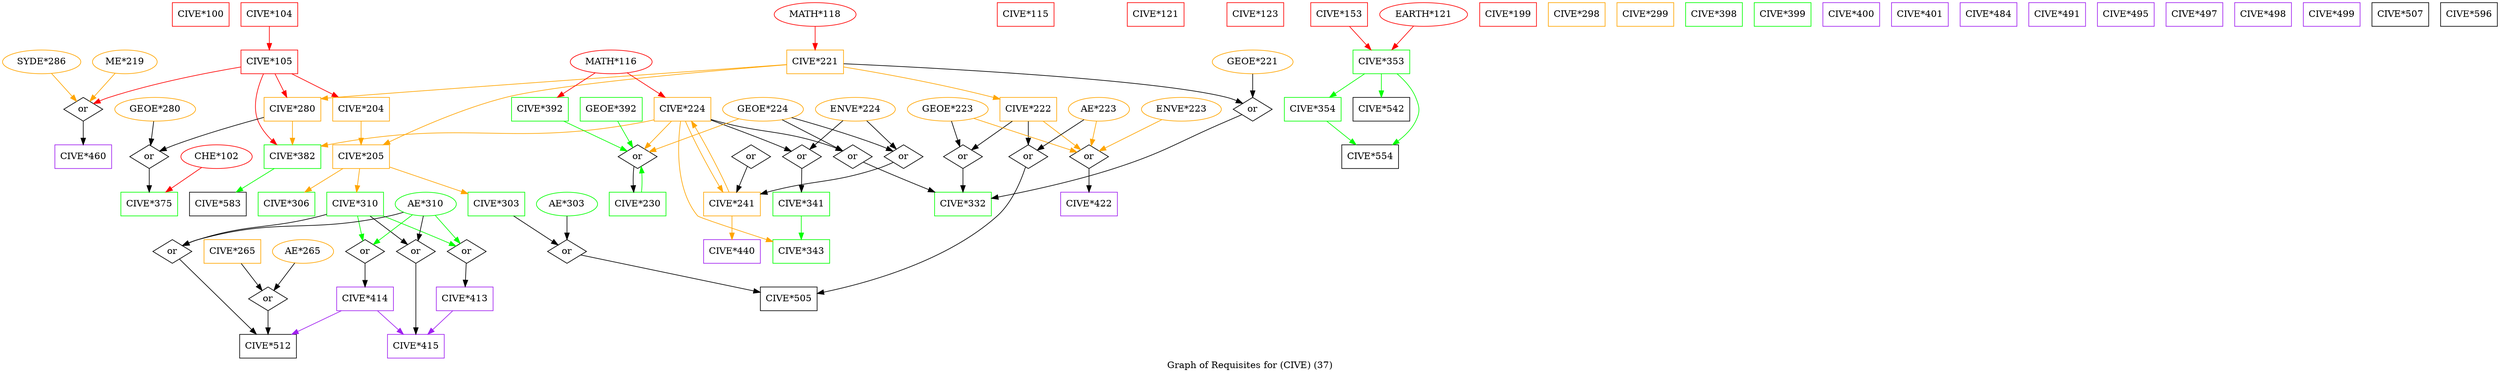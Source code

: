 strict digraph "" {
	graph [bb="0,0,3571.1,563",
		label="Graph of Requisites for (CIVE) (37)",
		lheight=0.21,
		lp="1785.5,11.5",
		lwidth=3.49
	];
	node [label="\N"];
	"CIVE*100"	[color=red,
		height=0.5,
		pos="384.09,545",
		shape=box,
		width=1.1944];
	"CIVE*104"	[color=red,
		height=0.5,
		pos="965.09,545",
		shape=box,
		width=1.1944];
	"CIVE*105"	[color=red,
		height=0.5,
		pos="965.09,473",
		shape=box,
		width=1.1944];
	"CIVE*104" -> "CIVE*105"	[color=red,
		pos="e,965.09,491.1 965.09,526.7 965.09,518.98 965.09,509.71 965.09,501.11"];
	"CIVE*204"	[color=orange,
		height=0.5,
		pos="686.09,401",
		shape=box,
		width=1.1944];
	"CIVE*105" -> "CIVE*204"	[color=red,
		pos="e,729.14,416.39 921.72,463.04 877.88,453.73 808.05,438.19 738.89,419.11"];
	"CIVE*280"	[color=orange,
		height=0.5,
		pos="930.09,401",
		shape=box,
		width=1.1944];
	"CIVE*105" -> "CIVE*280"	[color=red,
		pos="e,938.65,419.1 956.44,454.7 952.46,446.73 947.64,437.1 943.23,428.26"];
	"CIVE*382"	[color=green,
		height=0.5,
		pos="1024.1,329",
		shape=box,
		width=1.1944];
	"CIVE*105" -> "CIVE*382"	[color=red,
		pos="e,1017,347.19 972.21,454.87 982.36,430.46 1001.1,385.43 1013,356.64"];
	or139	[height=0.5,
		label=or,
		pos="1657.1,401",
		shape=diamond,
		width=0.81703];
	"CIVE*105" -> or139	[color=red,
		pos="e,1642.4,410 1008.3,470.41 1134.8,465.45 1502.8,448.79 1619.1,419 1623.7,417.82 1628.5,416.12 1633,414.24"];
	"CIVE*205"	[color=orange,
		height=0.5,
		pos="686.09,329",
		shape=box,
		width=1.1944];
	"CIVE*204" -> "CIVE*205"	[color=orange,
		pos="e,686.09,347.1 686.09,382.7 686.09,374.98 686.09,365.71 686.09,357.11"];
	"CIVE*280" -> "CIVE*382"	[color=orange,
		pos="e,1001.1,347.1 953.33,382.7 965.28,373.8 980.02,362.82 992.94,353.2"];
	"orCIVE*3750"	[height=0.5,
		label=or,
		pos="808.09,329",
		shape=diamond,
		width=0.81703];
	"CIVE*280" -> "orCIVE*3750"	[pos="e,822.52,338.28 900.25,382.88 879.03,370.7 850.94,354.58 831.37,343.36"];
	"CIVE*583"	[height=0.5,
		pos="1123.1,257",
		shape=box,
		width=1.1944];
	"CIVE*382" -> "CIVE*583"	[color=green,
		pos="e,1098.8,275.19 1048.3,310.88 1061,301.89 1076.8,290.76 1090.5,281.03"];
	"CIVE*460"	[color=purple,
		height=0.5,
		pos="1657.1,329",
		shape=box,
		width=1.1944];
	or139 -> "CIVE*460"	[pos="e,1657.1,347.1 1657.1,382.7 1657.1,374.98 1657.1,365.71 1657.1,357.11"];
	"CIVE*303"	[color=green,
		height=0.5,
		pos="487.09,257",
		shape=box,
		width=1.1944];
	"CIVE*205" -> "CIVE*303"	[color=orange,
		pos="e,530.19,273.16 642.91,312.81 612.66,302.17 572.06,287.89 539.88,276.57"];
	"CIVE*306"	[color=green,
		height=0.5,
		pos="701.09,257",
		shape=box,
		width=1.1944];
	"CIVE*205" -> "CIVE*306"	[color=orange,
		pos="e,697.43,275.1 689.8,310.7 691.46,302.98 693.44,293.71 695.28,285.11"];
	"CIVE*310"	[color=green,
		height=0.5,
		pos="805.09,257",
		shape=box,
		width=1.1944];
	"CIVE*205" -> "CIVE*310"	[color=orange,
		pos="e,775.87,275.19 715.21,310.88 730.76,301.72 750.11,290.34 766.87,280.48"];
	"CIVE*375"	[color=green,
		height=0.5,
		pos="909.09,257",
		shape=box,
		width=1.1944];
	"orCIVE*3750" -> "CIVE*375"	[pos="e,884.25,275.22 821.3,318.85 835.12,309.27 857.35,293.86 875.99,280.95"];
	"CIVE*115"	[color=red,
		height=0.5,
		pos="1149.1,545",
		shape=box,
		width=1.1944];
	"CIVE*121"	[color=red,
		height=0.5,
		pos="1457.1,545",
		shape=box,
		width=1.1944];
	"CIVE*123"	[color=red,
		height=0.5,
		pos="1663.1,545",
		shape=box,
		width=1.1944];
	"CIVE*153"	[color=red,
		height=0.5,
		pos="1818.1,545",
		shape=box,
		width=1.1944];
	"CIVE*353"	[color=green,
		height=0.5,
		pos="1882.1,473",
		shape=box,
		width=1.1944];
	"CIVE*153" -> "CIVE*353"	[color=red,
		pos="e,1866.5,491.1 1833.9,526.7 1841.7,518.22 1851.1,507.86 1859.6,498.58"];
	"CIVE*354"	[color=green,
		height=0.5,
		pos="1778.1,401",
		shape=box,
		width=1.1944];
	"CIVE*353" -> "CIVE*354"	[color=green,
		pos="e,1803.6,419.19 1856.7,454.88 1843.3,445.89 1826.8,434.76 1812.3,425.03"];
	"CIVE*542"	[height=0.5,
		pos="1882.1,401",
		shape=box,
		width=1.1944];
	"CIVE*353" -> "CIVE*542"	[color=green,
		pos="e,1882.1,419.1 1882.1,454.7 1882.1,446.98 1882.1,437.71 1882.1,429.11"];
	"CIVE*554"	[height=0.5,
		pos="1841.1,329",
		shape=box,
		width=1.1944];
	"CIVE*353" -> "CIVE*554"	[color=green,
		pos="e,1884.4,343.49 1905.8,454.91 1916.6,445.65 1928.3,433.2 1934.1,419 1940.1,404.19 1942.1,396.83 1934.1,383 1925,367.42 1909.5,356.04 \
1893.7,347.91"];
	"CIVE*354" -> "CIVE*554"	[color=green,
		pos="e,1825.7,347.1 1793.7,382.7 1801.3,374.22 1810.6,363.86 1819,354.58"];
	"CIVE*199"	[color=red,
		height=0.5,
		pos="2072.1,545",
		shape=box,
		width=1.1944];
	"orCIVE*5050"	[height=0.5,
		label=or,
		pos="487.09,185",
		shape=diamond,
		width=0.81703];
	"CIVE*303" -> "orCIVE*5050"	[pos="e,487.09,203.1 487.09,238.7 487.09,230.98 487.09,221.71 487.09,213.11"];
	or136	[height=0.5,
		label=or,
		pos="735.09,185",
		shape=diamond,
		width=0.81703];
	"CIVE*310" -> or136	[color=green,
		pos="e,745.89,196.79 787.79,238.7 777.24,228.14 763.77,214.67 753.09,203.99"];
	or137	[height=0.5,
		label=or,
		pos="889.09,185",
		shape=diamond,
		width=0.81703];
	"CIVE*310" -> or137	[color=green,
		pos="e,877.12,195.98 825.86,238.7 839.09,227.67 856.14,213.46 869.2,202.58"];
	"orCIVE*4150"	[height=0.5,
		label=or,
		pos="812.09,185",
		shape=diamond,
		width=0.81703];
	"CIVE*310" -> "orCIVE*4150"	[pos="e,810.48,202.14 806.82,238.7 807.62,230.75 808.58,221.16 809.46,212.34"];
	"orCIVE*5121"	[height=0.5,
		label=or,
		pos="1180.1,185",
		shape=diamond,
		width=0.81703];
	"CIVE*310" -> "orCIVE*5121"	[pos="e,1164.9,193.83 848.33,241.18 851.28,240.38 854.22,239.65 857.09,239 981.23,211.11 1018.4,236.76 1141.1,203 1145.9,201.67 1150.9,\
199.86 1155.7,197.91"];
	"CIVE*505"	[height=0.5,
		pos="400.09,113",
		shape=box,
		width=1.1944];
	"orCIVE*5050" -> "CIVE*505"	[pos="e,421.46,131.19 475,174.27 463.23,164.8 444.89,150.05 429.31,137.51"];
	"CIVE*413"	[color=purple,
		height=0.5,
		pos="738.09,113",
		shape=box,
		width=1.1944];
	or136 -> "CIVE*413"	[pos="e,737.35,131.45 735.81,167.41 736.14,159.71 736.54,150.34 736.91,141.62"];
	"CIVE*414"	[color=purple,
		height=0.5,
		pos="889.09,113",
		shape=box,
		width=1.1944];
	or137 -> "CIVE*414"	[pos="e,889.09,131.1 889.09,166.7 889.09,158.98 889.09,149.71 889.09,141.11"];
	"CIVE*415"	[color=purple,
		height=0.5,
		pos="812.09,41",
		shape=box,
		width=1.1944];
	"orCIVE*4150" -> "CIVE*415"	[pos="e,812.09,59.189 812.09,166.87 812.09,142.67 812.09,98.211 812.09,69.393"];
	"CIVE*512"	[height=0.5,
		pos="1032.1,41",
		shape=box,
		width=1.1944];
	"orCIVE*5121" -> "CIVE*512"	[pos="e,1050.1,59.268 1169,173.33 1145.4,150.76 1090.1,97.689 1057.5,66.357"];
	"CIVE*221"	[color=orange,
		height=0.5,
		pos="507.09,473",
		shape=box,
		width=1.1944];
	"CIVE*221" -> "CIVE*280"	[color=orange,
		pos="e,886.84,416.76 550.11,468.31 617.87,461.96 753.62,447.09 876.86,419.07"];
	"CIVE*221" -> "CIVE*205"	[color=orange,
		pos="e,669.08,347.12 538.38,454.86 555.17,445.15 575.89,432.3 593.09,419 607.08,408.2 639.27,376.78 661.84,354.34"];
	"CIVE*222"	[color=orange,
		height=0.5,
		pos="401.09,401",
		shape=box,
		width=1.1944];
	"CIVE*221" -> "CIVE*222"	[color=orange,
		pos="e,427.12,419.19 481.16,454.88 467.43,445.81 450.39,434.55 435.56,424.76"];
	"orCIVE*3320"	[height=0.5,
		label=or,
		pos="61.095,401",
		shape=diamond,
		width=0.81703];
	"CIVE*221" -> "orCIVE*3320"	[pos="e,76.291,409.81 463.83,470.35 388.6,466.62 229.36,454.82 100.09,419 95.277,417.67 90.28,415.85 85.536,413.9"];
	"orCIVE*3321"	[height=0.5,
		label=or,
		pos="401.09,329",
		shape=diamond,
		width=0.81703];
	"CIVE*222" -> "orCIVE*3321"	[pos="e,401.09,347.1 401.09,382.7 401.09,374.98 401.09,365.71 401.09,357.11"];
	or138	[height=0.5,
		label=or,
		pos="243.09,329",
		shape=diamond,
		width=0.81703];
	"CIVE*222" -> or138	[color=orange,
		pos="e,259.31,337.18 362.44,382.88 333.25,369.94 294,352.55 268.62,341.31"];
	"orCIVE*5051"	[height=0.5,
		label=or,
		pos="320.09,329",
		shape=diamond,
		width=0.81703];
	"CIVE*222" -> "orCIVE*5051"	[pos="e,331.64,339.98 381.07,382.7 368.31,371.67 351.87,357.46 339.28,346.58"];
	"CIVE*332"	[color=green,
		height=0.5,
		pos="383.09,257",
		shape=box,
		width=1.1944];
	"orCIVE*3320" -> "CIVE*332"	[pos="e,339.88,267.47 73.94,390.42 98.35,372.61 153.61,334.09 205.09,311 245.57,292.85 293.94,278.9 330.04,269.88"];
	"orCIVE*3321" -> "CIVE*332"	[pos="e,387.48,275.04 397.28,313.15 395.17,304.96 392.49,294.53 390.03,284.95"];
	"CIVE*422"	[color=purple,
		height=0.5,
		pos="241.09,257",
		shape=box,
		width=1.1944];
	or138 -> "CIVE*422"	[pos="e,241.59,275.28 242.61,311.05 242.39,303.35 242.12,294.03 241.88,285.36"];
	"orCIVE*5051" -> "CIVE*505"	[pos="e,387.76,131.23 320.29,310.85 320.95,292.62 323.26,263.14 331.09,239 343.02,202.25 366,163.92 382.15,139.55"];
	"MATH*118"	[color=red,
		height=0.5,
		pos="507.09,545",
		width=1.7151];
	"MATH*118" -> "CIVE*221"	[color=red,
		pos="e,507.09,491.1 507.09,526.7 507.09,518.98 507.09,509.71 507.09,501.11"];
	"CIVE*224"	[color=orange,
		height=0.5,
		pos="1351.1,401",
		shape=box,
		width=1.1944];
	"CIVE*224" -> "CIVE*382"	[color=orange,
		pos="e,1067.4,344.7 1307.8,385.3 1304.9,384.47 1302,383.69 1299.1,383 1204.6,360.07 1175.5,370 1077.1,347.03"];
	or135	[height=0.5,
		label=or,
		pos="1521.1,329",
		shape=diamond,
		width=0.81703];
	"CIVE*224" -> or135	[color=orange,
		pos="e,1504.5,336.83 1392.7,382.88 1424.7,369.68 1468,351.86 1495.2,340.64"];
	"CIVE*241"	[color=orange,
		height=0.5,
		pos="1278.1,257",
		shape=box,
		width=1.1944];
	"CIVE*224" -> "CIVE*241"	[color=orange,
		pos="e,1279.4,275.15 1335.8,382.89 1324.6,364.94 1310,335.92 1297.1,311 1292.6,302.36 1287.7,292.97 1283.7,284.52"];
	"orCIVE*3322"	[height=0.5,
		label=or,
		pos="1191.1,329",
		shape=diamond,
		width=0.81703];
	"CIVE*224" -> "orCIVE*3322"	[pos="e,1207.5,337.18 1312,382.88 1282.4,369.94 1242.6,352.55 1216.9,341.31"];
	"orCIVE*3410"	[height=0.5,
		label=or,
		pos="1400.1,329",
		shape=diamond,
		width=0.81703];
	"CIVE*224" -> "orCIVE*3410"	[pos="e,1391.7,342.06 1363.2,382.7 1370,372.93 1378.6,360.66 1385.8,350.42"];
	"CIVE*343"	[color=green,
		height=0.5,
		pos="1389.1,185",
		shape=box,
		width=1.1944];
	"CIVE*224" -> "CIVE*343"	[color=orange,
		pos="e,1411.2,203.13 1394.4,384.5 1411.2,376.13 1428.6,363.96 1438.1,347 1461.6,305.15 1455.6,283.7 1438.1,239 1433.9,228.28 1426.4,218.43 \
1418.5,210.2"];
	"CIVE*230"	[color=green,
		height=0.5,
		pos="1528.1,257",
		shape=box,
		width=1.1944];
	or135 -> "CIVE*230"	[pos="e,1520.5,275.2 1517,313.5 1516.7,305.32 1517.4,294.84 1518.8,285.2"];
	"CIVE*241" -> "CIVE*224"	[color=orange,
		pos="e,1349.3,382.89 1295.1,275.15 1301.8,285.5 1308.9,298.98 1315.1,311 1325.9,331.83 1337.8,355.53 1345.4,373.23"];
	"CIVE*440"	[color=purple,
		height=0.5,
		pos="1278.1,185",
		shape=box,
		width=1.1944];
	"CIVE*241" -> "CIVE*440"	[color=orange,
		pos="e,1278.1,203.1 1278.1,238.7 1278.1,230.98 1278.1,221.71 1278.1,213.11"];
	"orCIVE*3322" -> "CIVE*332"	[pos="e,426.28,273.07 1176,319.89 1168.9,316.51 1160.3,312.92 1152.1,311 844.66,238.82 750.75,331.15 436.13,274.87"];
	"CIVE*341"	[color=green,
		height=0.5,
		pos="1386.1,257",
		shape=box,
		width=1.1944];
	"orCIVE*3410" -> "CIVE*341"	[pos="e,1389.5,275.13 1397.1,312.81 1395.4,304.75 1393.4,294.59 1391.5,285.22"];
	"CIVE*230" -> or135	[color=green,
		pos="e,1527.8,314.83 1532.3,275.08 1532.3,284.08 1531.4,295.23 1529.8,304.98"];
	"CIVE*341" -> "CIVE*343"	[color=green,
		pos="e,1388.4,203.1 1386.8,238.7 1387.2,230.98 1387.6,221.71 1387.9,213.11"];
	"MATH*116"	[color=red,
		height=0.5,
		pos="1403.1,473",
		width=1.7151];
	"MATH*116" -> "CIVE*224"	[color=red,
		pos="e,1363.9,419.28 1390.5,455.05 1384.3,446.75 1376.8,436.58 1369.9,427.38"];
	"CIVE*392"	[color=green,
		height=0.5,
		pos="1455.1,401",
		shape=box,
		width=1.1944];
	"MATH*116" -> "CIVE*392"	[color=red,
		pos="e,1442.3,419.28 1415.7,455.05 1421.8,446.75 1429.4,436.58 1436.2,427.38"];
	"CIVE*392" -> or135	[color=green,
		pos="e,1510.9,340.79 1471.4,382.7 1481.3,372.24 1493.8,358.93 1503.8,348.3"];
	"GEOE*224"	[color=orange,
		height=0.5,
		pos="1229.1,401",
		width=1.6971];
	"GEOE*224" -> or135	[color=orange,
		pos="e,1500.9,334.8 1274.7,388.91 1282.8,386.94 1291.2,384.9 1299.1,383 1367.8,366.46 1448.5,347.25 1491.1,337.11"];
	"GEOE*224" -> "orCIVE*3322"	[pos="e,1198.2,343.06 1219.9,383.05 1214.8,373.73 1208.5,362.06 1203.1,352.04"];
	"orCIVE*2410"	[height=0.5,
		label=or,
		pos="1114.1,329",
		shape=diamond,
		width=0.81703];
	"GEOE*224" -> "orCIVE*2410"	[pos="e,1128,338.48 1203.6,384.46 1183.6,372.28 1156,355.48 1136.7,343.77"];
	"orCIVE*2410" -> "CIVE*241"	[pos="e,1237.5,275.08 1130.4,320.85 1137.4,317.8 1145.6,314.21 1153.1,311 1177.7,300.41 1205.1,288.77 1228,279.1"];
	"GEOE*392"	[color=green,
		height=0.5,
		pos="1563.1,401",
		shape=box,
		width=1.3056];
	"GEOE*392" -> or135	[color=green,
		pos="e,1528.6,342.49 1552.7,382.7 1547,373.15 1539.8,361.22 1533.8,351.12"];
	"orCIVE*2411"	[height=0.5,
		label=or,
		pos="1268.1,329",
		shape=diamond,
		width=0.81703];
	"orCIVE*2411" -> "CIVE*241"	[pos="e,1275.6,275.29 1270.4,312.12 1271.5,304.23 1272.9,294.48 1274.2,285.43"];
	"ENVE*224"	[color=orange,
		height=0.5,
		pos="1089.1,401",
		width=1.679];
	"ENVE*224" -> "orCIVE*3410"	[pos="e,1379.4,334.39 1134.2,388.88 1142.5,386.89 1151.1,384.86 1159.1,383 1234.6,365.53 1323.7,346.28 1369.5,336.5"];
	"ENVE*224" -> "orCIVE*2410"	[pos="e,1109.1,343.97 1095.1,383.05 1098.3,374.17 1102.3,363.14 1105.7,353.44"];
	"CIVE*265"	[color=orange,
		height=0.5,
		pos="979.09,185",
		shape=box,
		width=1.1944];
	"orCIVE*5120"	[height=0.5,
		label=or,
		pos="1032.1,113",
		shape=diamond,
		width=0.81703];
	"CIVE*265" -> "orCIVE*5120"	[pos="e,1023.3,125.63 992.2,166.7 999.76,156.7 1009.3,144.09 1017.2,133.72"];
	"orCIVE*5120" -> "CIVE*512"	[pos="e,1032.1,59.104 1032.1,94.697 1032.1,86.983 1032.1,77.712 1032.1,69.112"];
	"CIVE*298"	[color=orange,
		height=0.5,
		pos="2176.1,545",
		shape=box,
		width=1.1944];
	"CIVE*299"	[color=orange,
		height=0.5,
		pos="2280.1,545",
		shape=box,
		width=1.1944];
	"CIVE*413" -> "CIVE*415"	[color=purple,
		pos="e,794.01,59.104 756.39,94.697 765.53,86.05 776.73,75.449 786.69,66.027"];
	"CIVE*414" -> "CIVE*512"	[color=purple,
		pos="e,996.98,59.19 924.08,94.876 943.29,85.469 967.32,73.708 987.83,63.667"];
	"CIVE*414" -> "CIVE*415"	[color=purple,
		pos="e,830.91,59.104 870.06,94.697 860.55,86.05 848.89,75.449 838.52,66.027"];
	"GEOE*221"	[color=orange,
		height=0.5,
		pos="61.095,473",
		width=1.6971];
	"GEOE*221" -> "orCIVE*3320"	[pos="e,61.095,419.1 61.095,454.7 61.095,446.98 61.095,437.71 61.095,429.11"];
	"GEOE*223"	[color=orange,
		height=0.5,
		pos="523.09,401",
		width=1.6971];
	"GEOE*223" -> "orCIVE*3321"	[pos="e,415.61,338.33 496.32,384.64 474.79,372.28 444.84,355.1 424.31,343.32"];
	"GEOE*223" -> or138	[color=orange,
		pos="e,258.75,337.7 477.96,388.82 469.7,386.84 461.14,384.82 453.09,383 377.35,365.83 356.08,370.64 282.09,347 277.54,345.54 272.79,343.74 \
268.24,341.85"];
	"EARTH*121"	[color=red,
		height=0.5,
		pos="1945.1,545",
		width=1.8415];
	"EARTH*121" -> "CIVE*353"	[color=red,
		pos="e,1897.8,491.45 1930.2,527.41 1922.5,518.95 1913.1,508.47 1904.6,499.05"];
	"CHE*102"	[color=red,
		height=0.5,
		pos="909.09,329",
		width=1.4985];
	"CHE*102" -> "CIVE*375"	[color=red,
		pos="e,909.09,275.1 909.09,310.7 909.09,302.98 909.09,293.71 909.09,285.11"];
	"GEOE*280"	[color=orange,
		height=0.5,
		pos="808.09,401",
		width=1.6971];
	"GEOE*280" -> "orCIVE*3750"	[pos="e,808.09,347.1 808.09,382.7 808.09,374.98 808.09,365.71 808.09,357.11"];
	"CIVE*398"	[color=green,
		height=0.5,
		pos="2384.1,545",
		shape=box,
		width=1.1944];
	"CIVE*399"	[color=green,
		height=0.5,
		pos="2488.1,545",
		shape=box,
		width=1.1944];
	"CIVE*400"	[color=purple,
		height=0.5,
		pos="2592.1,545",
		shape=box,
		width=1.1944];
	"CIVE*401"	[color=purple,
		height=0.5,
		pos="2696.1,545",
		shape=box,
		width=1.1944];
	"AE*310"	[color=green,
		height=0.5,
		pos="1016.1,257",
		width=1.2818];
	"AE*310" -> or136	[color=green,
		pos="e,750.73,193.76 981.93,244.81 975.07,242.74 967.88,240.7 961.09,239 878.98,218.47 854.94,228.06 774.09,203 769.53,201.58 764.77,\
199.8 760.22,197.92"];
	"AE*310" -> or137	[color=green,
		pos="e,904.03,194.23 990.39,241.83 967.79,229.38 935.14,211.38 913.07,199.21"];
	"AE*310" -> "orCIVE*4150"	[pos="e,827.89,193.31 980.84,245.13 939.93,232.44 875.02,212.03 851.09,203 846.62,201.31 841.91,199.39 837.38,197.46"];
	"AE*310" -> "orCIVE*5121"	[pos="e,1163.8,193.15 1046.2,243.34 1071.5,232.66 1108.7,216.92 1141.1,203 1145.4,201.14 1150,199.16 1154.4,197.23"];
	"AE*223"	[color=orange,
		height=0.5,
		pos="294.09,401",
		width=1.2818];
	"AE*223" -> or138	[color=orange,
		pos="e,251.74,341.87 282.01,383.41 274.74,373.43 265.43,360.66 257.74,350.1"];
	"AE*223" -> "orCIVE*5051"	[pos="e,314.91,343.97 300.39,383.05 303.69,374.17 307.79,363.14 311.39,353.44"];
	"ENVE*223"	[color=orange,
		height=0.5,
		pos="169.09,401",
		width=1.679];
	"ENVE*223" -> or138	[color=orange,
		pos="e,231.89,340.6 186.63,383.41 198.02,372.64 212.85,358.61 224.46,347.63"];
	"ME*219"	[color=orange,
		height=0.5,
		pos="1625.1,473",
		width=1.354];
	"ME*219" -> or139	[color=orange,
		pos="e,1650.9,415.51 1632.8,455.05 1637,445.95 1642.2,434.6 1646.7,424.74"];
	"SYDE*286"	[color=orange,
		height=0.5,
		pos="1751.1,473",
		width=1.6429];
	"SYDE*286" -> or139	[color=orange,
		pos="e,1669.7,411.37 1729.8,456.12 1714.3,444.58 1693.4,429.06 1678,417.59"];
	"CIVE*484"	[color=purple,
		height=0.5,
		pos="2800.1,545",
		shape=box,
		width=1.1944];
	"CIVE*491"	[color=purple,
		height=0.5,
		pos="2904.1,545",
		shape=box,
		width=1.1944];
	"CIVE*495"	[color=purple,
		height=0.5,
		pos="3008.1,545",
		shape=box,
		width=1.1944];
	"CIVE*497"	[color=purple,
		height=0.5,
		pos="3112.1,545",
		shape=box,
		width=1.1944];
	"CIVE*498"	[color=purple,
		height=0.5,
		pos="3216.1,545",
		shape=box,
		width=1.1944];
	"CIVE*499"	[color=purple,
		height=0.5,
		pos="3320.1,545",
		shape=box,
		width=1.1944];
	"AE*303"	[color=green,
		height=0.5,
		pos="594.09,257",
		width=1.2818];
	"AE*303" -> "orCIVE*5050"	[pos="e,500.63,194.85 571.4,241.15 553.12,229.19 527.55,212.47 509.38,200.58"];
	"CIVE*507"	[height=0.5,
		pos="3424.1,545",
		shape=box,
		width=1.1944];
	"AE*265"	[color=orange,
		height=0.5,
		pos="1086.1,185",
		width=1.2818];
	"AE*265" -> "orCIVE*5120"	[pos="e,1041.3,125.87 1073.3,167.41 1065.6,157.43 1055.7,144.66 1047.6,134.1"];
	"CIVE*596"	[height=0.5,
		pos="3528.1,545",
		shape=box,
		width=1.1944];
}
